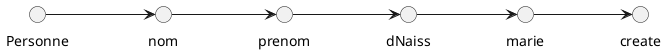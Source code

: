 @startuml

left to right direction
circle Personne
circle nom
circle prenom
circle dNaiss
circle marie
circle create
Personne --> nom
nom --> prenom
prenom --> dNaiss
dNaiss --> marie
marie --> create

@enduml

